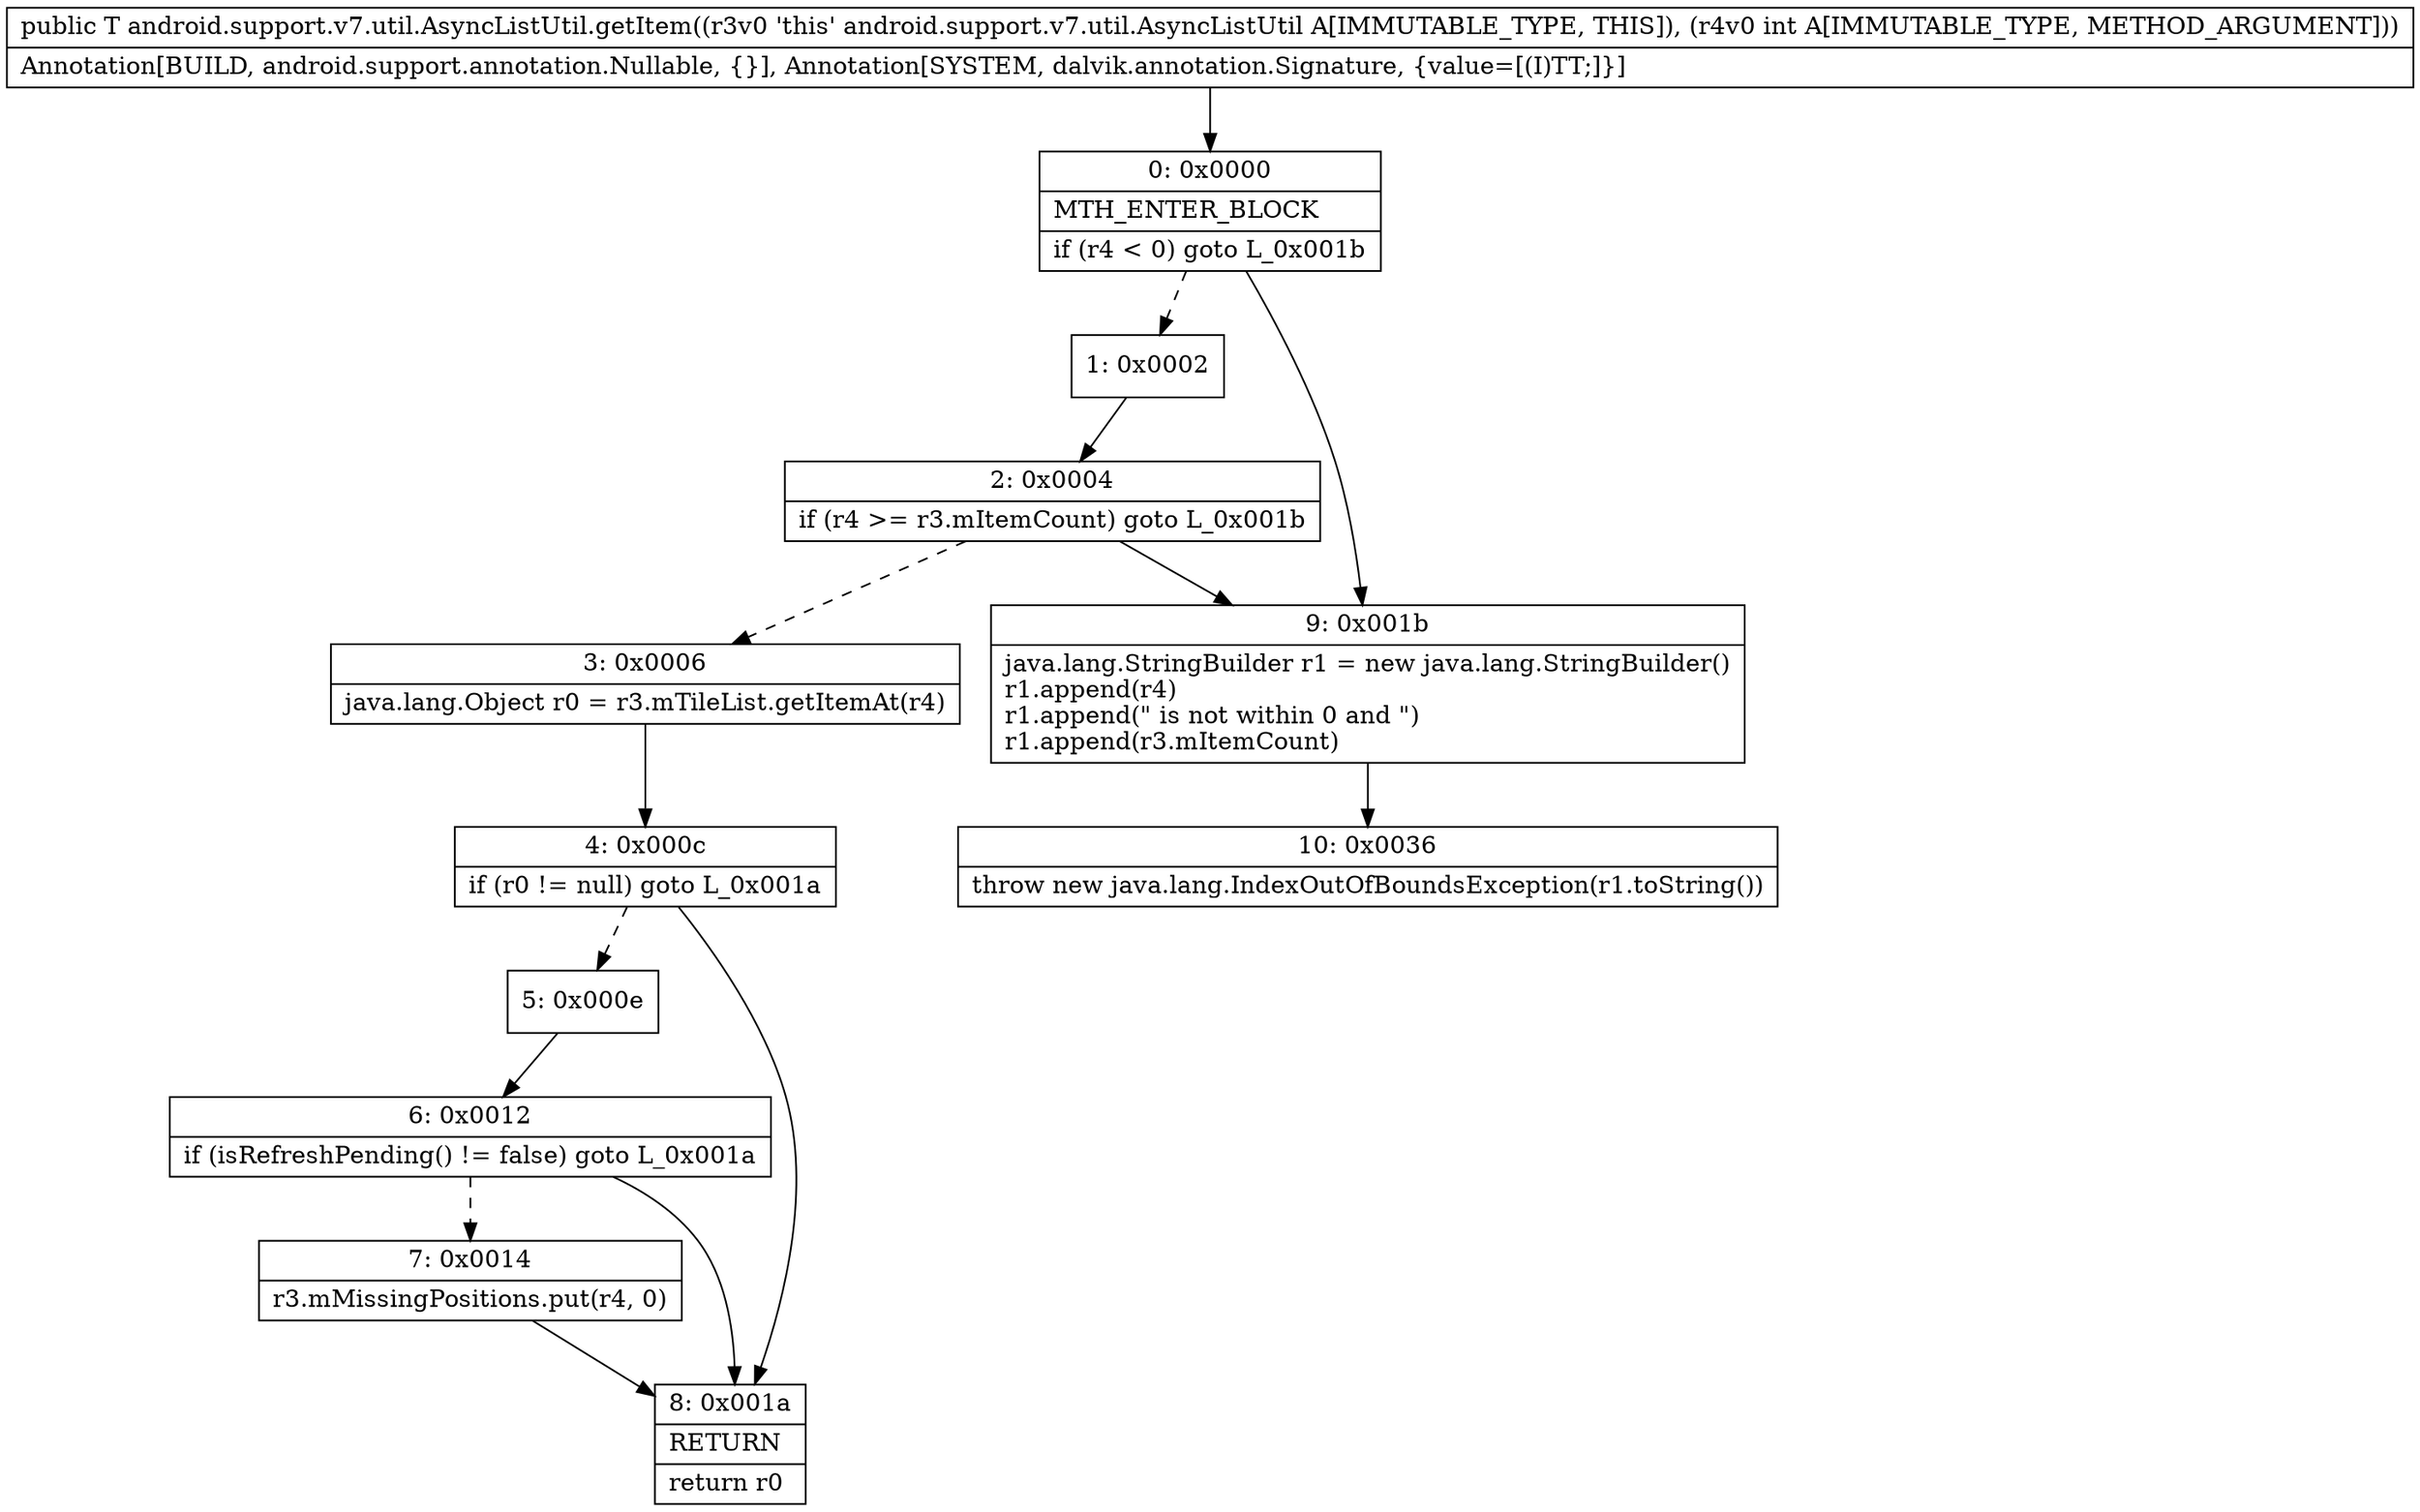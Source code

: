 digraph "CFG forandroid.support.v7.util.AsyncListUtil.getItem(I)Ljava\/lang\/Object;" {
Node_0 [shape=record,label="{0\:\ 0x0000|MTH_ENTER_BLOCK\l|if (r4 \< 0) goto L_0x001b\l}"];
Node_1 [shape=record,label="{1\:\ 0x0002}"];
Node_2 [shape=record,label="{2\:\ 0x0004|if (r4 \>= r3.mItemCount) goto L_0x001b\l}"];
Node_3 [shape=record,label="{3\:\ 0x0006|java.lang.Object r0 = r3.mTileList.getItemAt(r4)\l}"];
Node_4 [shape=record,label="{4\:\ 0x000c|if (r0 != null) goto L_0x001a\l}"];
Node_5 [shape=record,label="{5\:\ 0x000e}"];
Node_6 [shape=record,label="{6\:\ 0x0012|if (isRefreshPending() != false) goto L_0x001a\l}"];
Node_7 [shape=record,label="{7\:\ 0x0014|r3.mMissingPositions.put(r4, 0)\l}"];
Node_8 [shape=record,label="{8\:\ 0x001a|RETURN\l|return r0\l}"];
Node_9 [shape=record,label="{9\:\ 0x001b|java.lang.StringBuilder r1 = new java.lang.StringBuilder()\lr1.append(r4)\lr1.append(\" is not within 0 and \")\lr1.append(r3.mItemCount)\l}"];
Node_10 [shape=record,label="{10\:\ 0x0036|throw new java.lang.IndexOutOfBoundsException(r1.toString())\l}"];
MethodNode[shape=record,label="{public T android.support.v7.util.AsyncListUtil.getItem((r3v0 'this' android.support.v7.util.AsyncListUtil A[IMMUTABLE_TYPE, THIS]), (r4v0 int A[IMMUTABLE_TYPE, METHOD_ARGUMENT]))  | Annotation[BUILD, android.support.annotation.Nullable, \{\}], Annotation[SYSTEM, dalvik.annotation.Signature, \{value=[(I)TT;]\}]\l}"];
MethodNode -> Node_0;
Node_0 -> Node_1[style=dashed];
Node_0 -> Node_9;
Node_1 -> Node_2;
Node_2 -> Node_3[style=dashed];
Node_2 -> Node_9;
Node_3 -> Node_4;
Node_4 -> Node_5[style=dashed];
Node_4 -> Node_8;
Node_5 -> Node_6;
Node_6 -> Node_7[style=dashed];
Node_6 -> Node_8;
Node_7 -> Node_8;
Node_9 -> Node_10;
}

